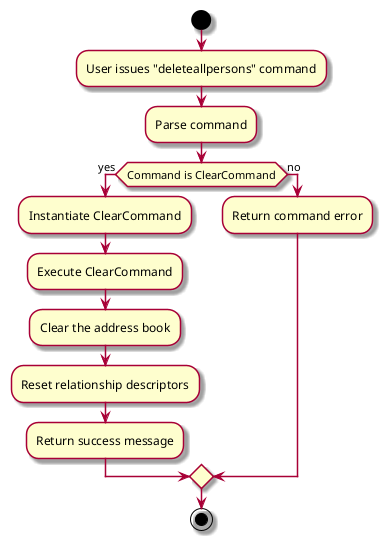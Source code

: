 @startuml
skin rose
skinparam ArrowFontStyle plain

start
:User issues "deleteallpersons" command;

:Parse command;

if (Command is ClearCommand) then (yes)
  :Instantiate ClearCommand;
  :Execute ClearCommand;
  :Clear the address book;
  :Reset relationship descriptors;
  :Return success message;
else (no)
  :Return command error;
endif

stop
@enduml
